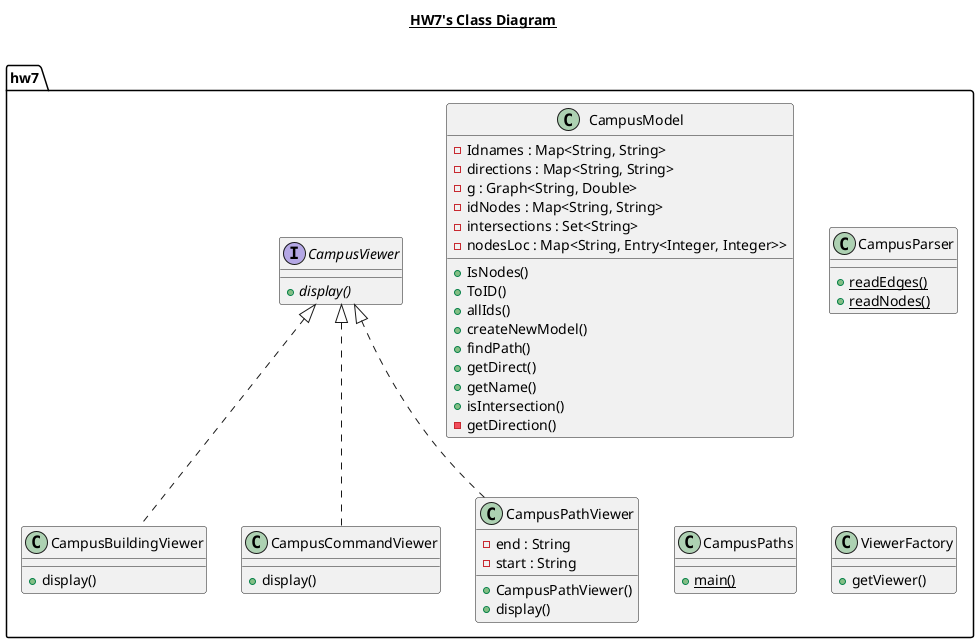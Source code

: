 @startuml

title __HW7's Class Diagram__\n

  namespace hw7 {
    class hw7.CampusBuildingViewer {
        + display()
    }
  }
  

  namespace hw7 {
    class hw7.CampusCommandViewer {
        + display()
    }
  }
  

  namespace hw7 {
    class hw7.CampusModel {
        - Idnames : Map<String, String>
        - directions : Map<String, String>
        - g : Graph<String, Double>
        - idNodes : Map<String, String>
        - intersections : Set<String>
        - nodesLoc : Map<String, Entry<Integer, Integer>>
        + IsNodes()
        + ToID()
        + allIds()
        + createNewModel()
        + findPath()
        + getDirect()
        + getName()
        + isIntersection()
        - getDirection()
    }
  }
  

  namespace hw7 {
    class hw7.CampusParser {
        {static} + readEdges()
        {static} + readNodes()
    }
  }
  

  namespace hw7 {
    class hw7.CampusPathViewer {
        - end : String
        - start : String
        + CampusPathViewer()
        + display()
    }
  }
  

  namespace hw7 {
    class hw7.CampusPaths {
        {static} + main()
    }
  }
  

  namespace hw7 {
    interface hw7.CampusViewer {
        {abstract} + display()
    }
  }
  

  namespace hw7 {
    class hw7.ViewerFactory {
        + getViewer()
    }
  }
  

  hw7.CampusBuildingViewer .up.|> hw7.CampusViewer
  hw7.CampusCommandViewer .up.|> hw7.CampusViewer
  hw7.CampusPathViewer .up.|> hw7.CampusViewer


@enduml
